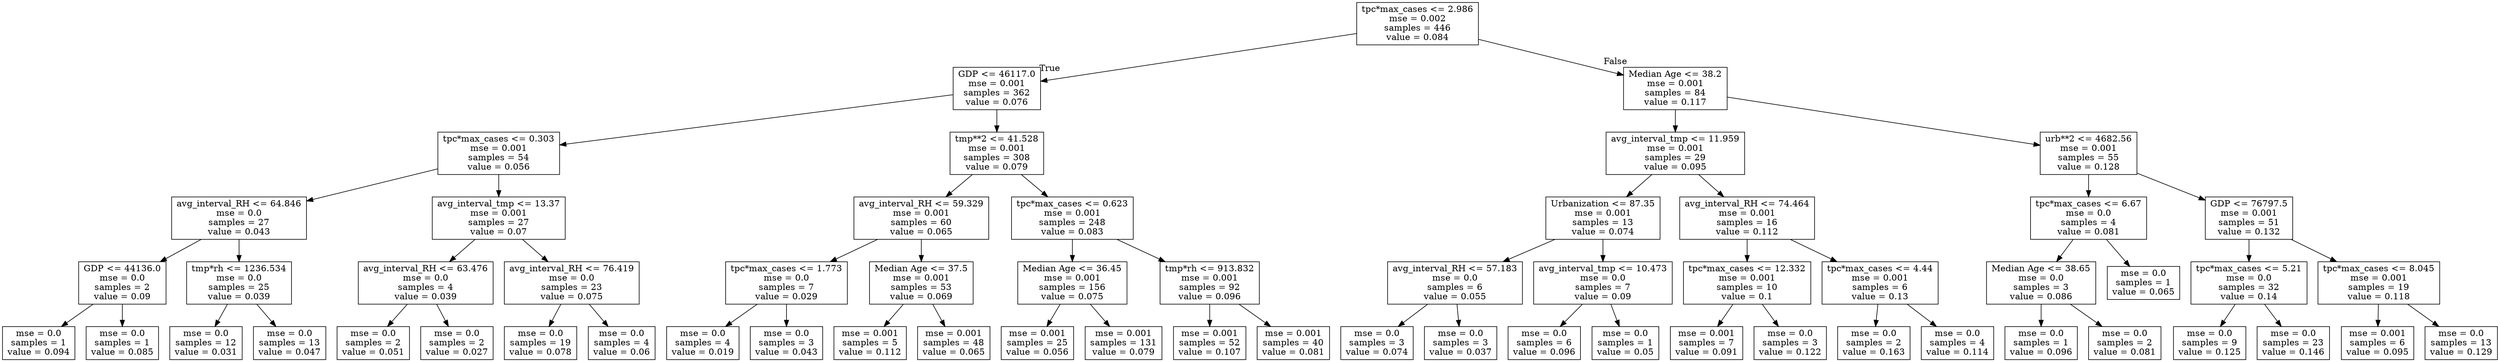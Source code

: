digraph Tree {
node [shape=box] ;
0 [label="tpc*max_cases <= 2.986\nmse = 0.002\nsamples = 446\nvalue = 0.084"] ;
1 [label="GDP <= 46117.0\nmse = 0.001\nsamples = 362\nvalue = 0.076"] ;
0 -> 1 [labeldistance=2.5, labelangle=45, headlabel="True"] ;
2 [label="tpc*max_cases <= 0.303\nmse = 0.001\nsamples = 54\nvalue = 0.056"] ;
1 -> 2 ;
3 [label="avg_interval_RH <= 64.846\nmse = 0.0\nsamples = 27\nvalue = 0.043"] ;
2 -> 3 ;
4 [label="GDP <= 44136.0\nmse = 0.0\nsamples = 2\nvalue = 0.09"] ;
3 -> 4 ;
5 [label="mse = 0.0\nsamples = 1\nvalue = 0.094"] ;
4 -> 5 ;
6 [label="mse = 0.0\nsamples = 1\nvalue = 0.085"] ;
4 -> 6 ;
7 [label="tmp*rh <= 1236.534\nmse = 0.0\nsamples = 25\nvalue = 0.039"] ;
3 -> 7 ;
8 [label="mse = 0.0\nsamples = 12\nvalue = 0.031"] ;
7 -> 8 ;
9 [label="mse = 0.0\nsamples = 13\nvalue = 0.047"] ;
7 -> 9 ;
10 [label="avg_interval_tmp <= 13.37\nmse = 0.001\nsamples = 27\nvalue = 0.07"] ;
2 -> 10 ;
11 [label="avg_interval_RH <= 63.476\nmse = 0.0\nsamples = 4\nvalue = 0.039"] ;
10 -> 11 ;
12 [label="mse = 0.0\nsamples = 2\nvalue = 0.051"] ;
11 -> 12 ;
13 [label="mse = 0.0\nsamples = 2\nvalue = 0.027"] ;
11 -> 13 ;
14 [label="avg_interval_RH <= 76.419\nmse = 0.0\nsamples = 23\nvalue = 0.075"] ;
10 -> 14 ;
15 [label="mse = 0.0\nsamples = 19\nvalue = 0.078"] ;
14 -> 15 ;
16 [label="mse = 0.0\nsamples = 4\nvalue = 0.06"] ;
14 -> 16 ;
17 [label="tmp**2 <= 41.528\nmse = 0.001\nsamples = 308\nvalue = 0.079"] ;
1 -> 17 ;
18 [label="avg_interval_RH <= 59.329\nmse = 0.001\nsamples = 60\nvalue = 0.065"] ;
17 -> 18 ;
19 [label="tpc*max_cases <= 1.773\nmse = 0.0\nsamples = 7\nvalue = 0.029"] ;
18 -> 19 ;
20 [label="mse = 0.0\nsamples = 4\nvalue = 0.019"] ;
19 -> 20 ;
21 [label="mse = 0.0\nsamples = 3\nvalue = 0.043"] ;
19 -> 21 ;
22 [label="Median Age <= 37.5\nmse = 0.001\nsamples = 53\nvalue = 0.069"] ;
18 -> 22 ;
23 [label="mse = 0.001\nsamples = 5\nvalue = 0.112"] ;
22 -> 23 ;
24 [label="mse = 0.001\nsamples = 48\nvalue = 0.065"] ;
22 -> 24 ;
25 [label="tpc*max_cases <= 0.623\nmse = 0.001\nsamples = 248\nvalue = 0.083"] ;
17 -> 25 ;
26 [label="Median Age <= 36.45\nmse = 0.001\nsamples = 156\nvalue = 0.075"] ;
25 -> 26 ;
27 [label="mse = 0.001\nsamples = 25\nvalue = 0.056"] ;
26 -> 27 ;
28 [label="mse = 0.001\nsamples = 131\nvalue = 0.079"] ;
26 -> 28 ;
29 [label="tmp*rh <= 913.832\nmse = 0.001\nsamples = 92\nvalue = 0.096"] ;
25 -> 29 ;
30 [label="mse = 0.001\nsamples = 52\nvalue = 0.107"] ;
29 -> 30 ;
31 [label="mse = 0.001\nsamples = 40\nvalue = 0.081"] ;
29 -> 31 ;
32 [label="Median Age <= 38.2\nmse = 0.001\nsamples = 84\nvalue = 0.117"] ;
0 -> 32 [labeldistance=2.5, labelangle=-45, headlabel="False"] ;
33 [label="avg_interval_tmp <= 11.959\nmse = 0.001\nsamples = 29\nvalue = 0.095"] ;
32 -> 33 ;
34 [label="Urbanization <= 87.35\nmse = 0.001\nsamples = 13\nvalue = 0.074"] ;
33 -> 34 ;
35 [label="avg_interval_RH <= 57.183\nmse = 0.0\nsamples = 6\nvalue = 0.055"] ;
34 -> 35 ;
36 [label="mse = 0.0\nsamples = 3\nvalue = 0.074"] ;
35 -> 36 ;
37 [label="mse = 0.0\nsamples = 3\nvalue = 0.037"] ;
35 -> 37 ;
38 [label="avg_interval_tmp <= 10.473\nmse = 0.0\nsamples = 7\nvalue = 0.09"] ;
34 -> 38 ;
39 [label="mse = 0.0\nsamples = 6\nvalue = 0.096"] ;
38 -> 39 ;
40 [label="mse = 0.0\nsamples = 1\nvalue = 0.05"] ;
38 -> 40 ;
41 [label="avg_interval_RH <= 74.464\nmse = 0.001\nsamples = 16\nvalue = 0.112"] ;
33 -> 41 ;
42 [label="tpc*max_cases <= 12.332\nmse = 0.001\nsamples = 10\nvalue = 0.1"] ;
41 -> 42 ;
43 [label="mse = 0.001\nsamples = 7\nvalue = 0.091"] ;
42 -> 43 ;
44 [label="mse = 0.0\nsamples = 3\nvalue = 0.122"] ;
42 -> 44 ;
45 [label="tpc*max_cases <= 4.44\nmse = 0.001\nsamples = 6\nvalue = 0.13"] ;
41 -> 45 ;
46 [label="mse = 0.0\nsamples = 2\nvalue = 0.163"] ;
45 -> 46 ;
47 [label="mse = 0.0\nsamples = 4\nvalue = 0.114"] ;
45 -> 47 ;
48 [label="urb**2 <= 4682.56\nmse = 0.001\nsamples = 55\nvalue = 0.128"] ;
32 -> 48 ;
49 [label="tpc*max_cases <= 6.67\nmse = 0.0\nsamples = 4\nvalue = 0.081"] ;
48 -> 49 ;
50 [label="Median Age <= 38.65\nmse = 0.0\nsamples = 3\nvalue = 0.086"] ;
49 -> 50 ;
51 [label="mse = 0.0\nsamples = 1\nvalue = 0.096"] ;
50 -> 51 ;
52 [label="mse = 0.0\nsamples = 2\nvalue = 0.081"] ;
50 -> 52 ;
53 [label="mse = 0.0\nsamples = 1\nvalue = 0.065"] ;
49 -> 53 ;
54 [label="GDP <= 76797.5\nmse = 0.001\nsamples = 51\nvalue = 0.132"] ;
48 -> 54 ;
55 [label="tpc*max_cases <= 5.21\nmse = 0.0\nsamples = 32\nvalue = 0.14"] ;
54 -> 55 ;
56 [label="mse = 0.0\nsamples = 9\nvalue = 0.125"] ;
55 -> 56 ;
57 [label="mse = 0.0\nsamples = 23\nvalue = 0.146"] ;
55 -> 57 ;
58 [label="tpc*max_cases <= 8.045\nmse = 0.001\nsamples = 19\nvalue = 0.118"] ;
54 -> 58 ;
59 [label="mse = 0.001\nsamples = 6\nvalue = 0.095"] ;
58 -> 59 ;
60 [label="mse = 0.0\nsamples = 13\nvalue = 0.129"] ;
58 -> 60 ;
}